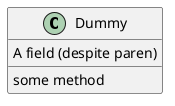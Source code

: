 @startuml test
class Dummy {
    {field} A field (despite paren)
    {method} some method
} 

@enduml

